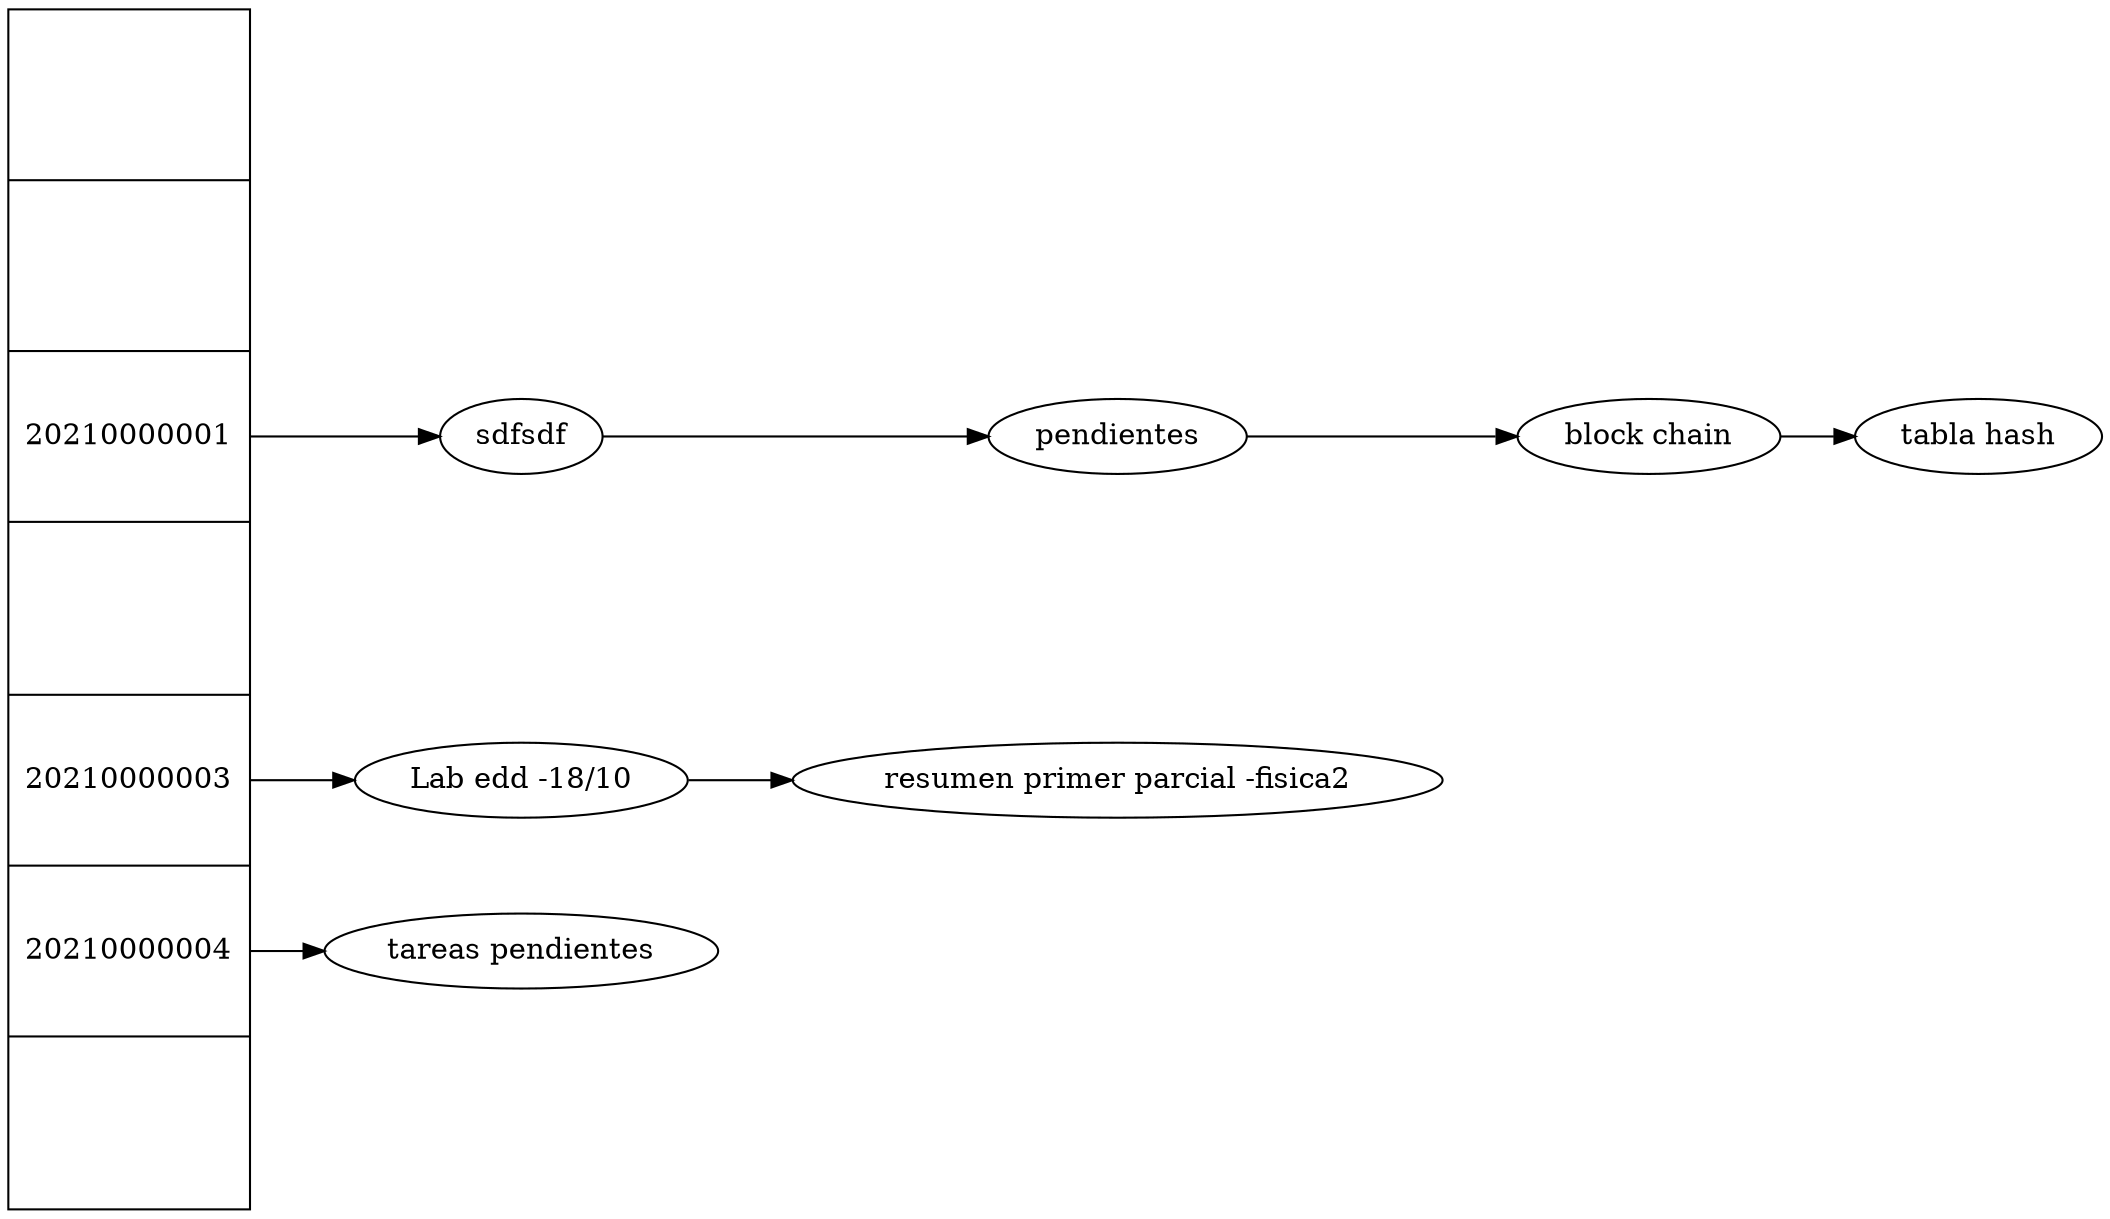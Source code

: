 digraph structs {
 rankdir=LR node[shape=record]; 
struct1 [label="<f0> |<f1> |<f2> 20210000001|<f3> |<f4> 20210000003|<f5> 20210000004|<f6> " height=8];
n20 [shape=ellipse, label="sdfsdf" pos="16, -2!"]struct1:f2 -> n20 

n21 [shape=ellipse, label="pendientes" pos="18, -2!"]n20 -> n21 

n22 [shape=ellipse, label="block chain" pos="20, -2!"]n21 -> n22 

n23 [shape=ellipse, label="tabla hash" pos="22, -2!"]n22 -> n23 

n40 [shape=ellipse, label="Lab edd -18/10" pos="16, -4!"]struct1:f4 -> n40 

n41 [shape=ellipse, label="resumen primer parcial -fisica2" pos="18, -4!"]n40 -> n41 

n50 [shape=ellipse, label="tareas pendientes" pos="16, -5!"]struct1:f5 -> n50 

}